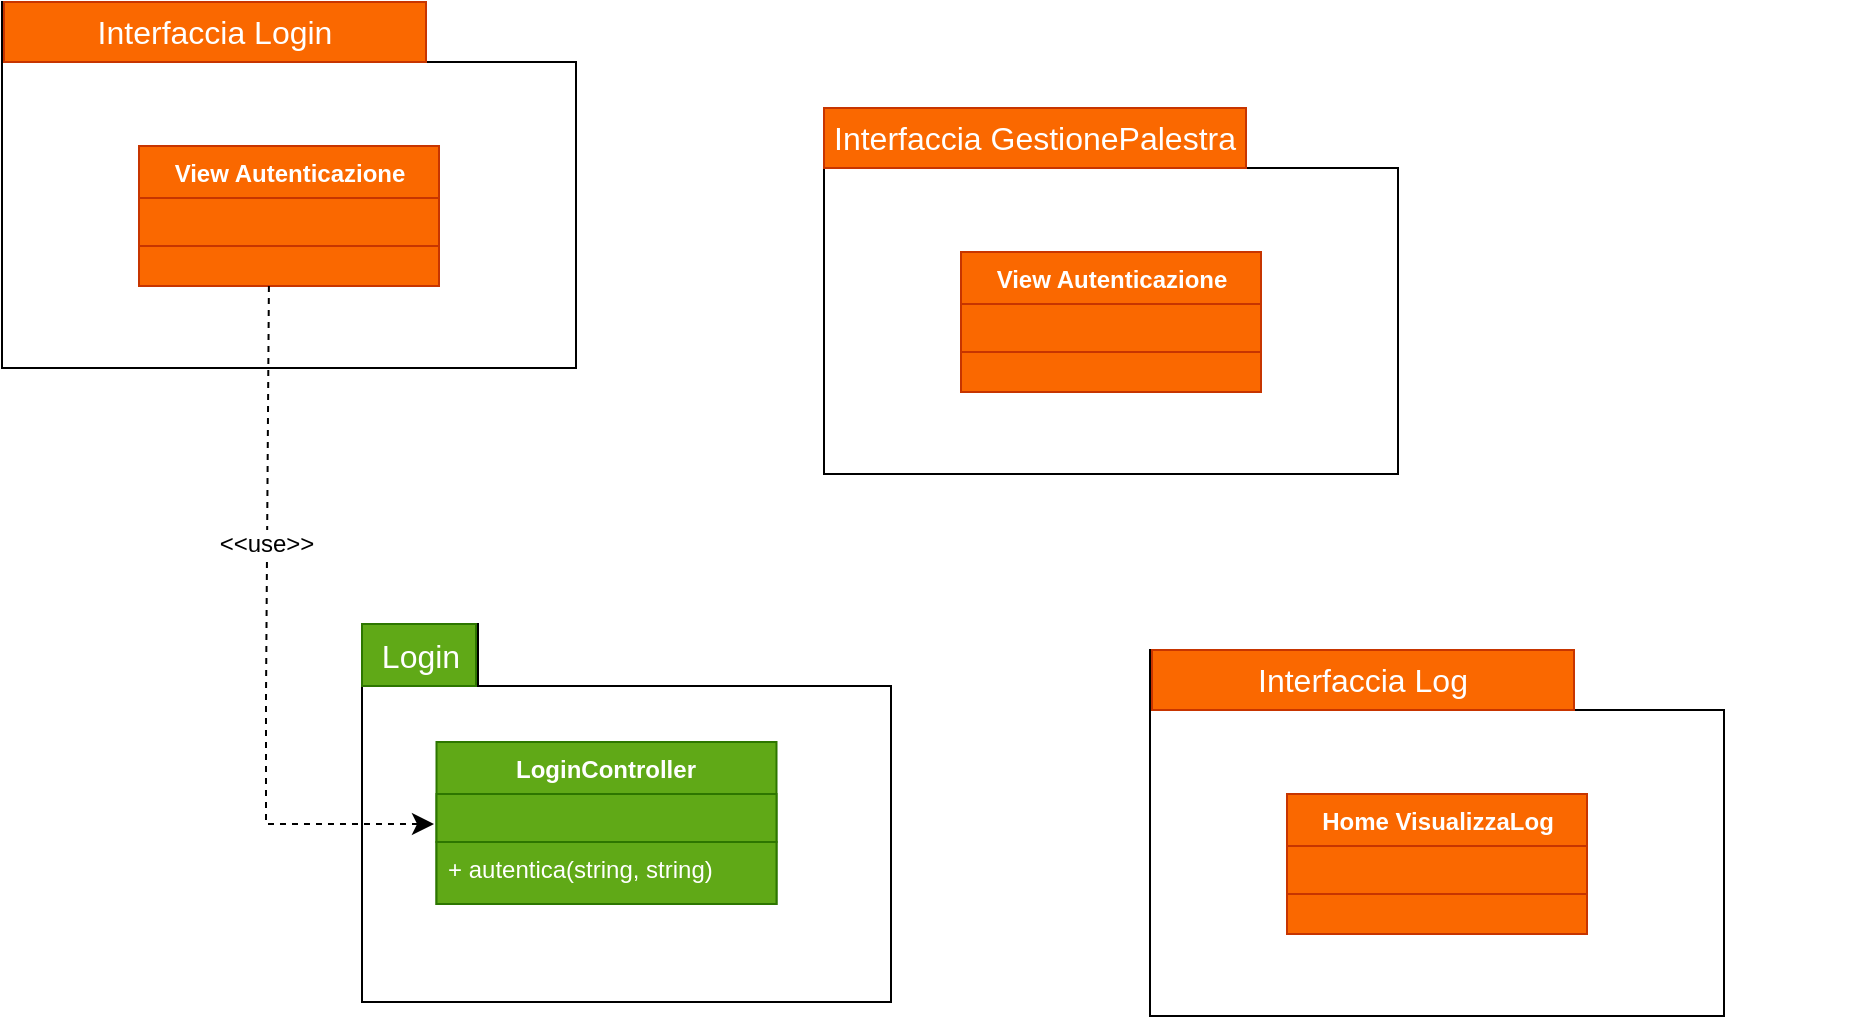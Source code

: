 <mxfile version="24.4.9" type="github">
  <diagram name="Pagina-1" id="86GD8Nnsu1P-jXevO0ux">
    <mxGraphModel dx="1291" dy="1245" grid="0" gridSize="10" guides="1" tooltips="1" connect="1" arrows="1" fold="1" page="0" pageScale="1" pageWidth="827" pageHeight="1169" math="0" shadow="0">
      <root>
        <mxCell id="0" />
        <mxCell id="1" parent="0" />
        <mxCell id="EzHZpt0uHVEZw83XRLIT-1" value="" style="shape=folder;fontStyle=1;spacingTop=10;tabWidth=210;tabHeight=30;tabPosition=left;html=1;whiteSpace=wrap;" vertex="1" parent="1">
          <mxGeometry x="-5" y="-52" width="287" height="183" as="geometry" />
        </mxCell>
        <mxCell id="EzHZpt0uHVEZw83XRLIT-2" value="&lt;font color=&quot;#ffffff&quot;&gt;Interfaccia Login&lt;br&gt;&lt;/font&gt;" style="text;strokeColor=#C73500;fillColor=#fa6800;html=1;align=center;verticalAlign=middle;whiteSpace=wrap;rounded=0;fontSize=16;fontColor=#000000;" vertex="1" parent="1">
          <mxGeometry x="-4" y="-52" width="211" height="30" as="geometry" />
        </mxCell>
        <mxCell id="EzHZpt0uHVEZw83XRLIT-3" style="edgeStyle=none;curved=1;rounded=0;orthogonalLoop=1;jettySize=auto;html=1;exitX=0.5;exitY=0;exitDx=0;exitDy=0;fontSize=12;startSize=8;endSize=8;" edge="1" parent="1">
          <mxGeometry relative="1" as="geometry">
            <mxPoint x="346" y="34" as="sourcePoint" />
            <mxPoint x="346" y="34" as="targetPoint" />
          </mxGeometry>
        </mxCell>
        <mxCell id="EzHZpt0uHVEZw83XRLIT-4" value="" style="shape=folder;fontStyle=1;spacingTop=10;tabWidth=58;tabHeight=31;tabPosition=left;html=1;whiteSpace=wrap;" vertex="1" parent="1">
          <mxGeometry x="175" y="259" width="264.5" height="189" as="geometry" />
        </mxCell>
        <mxCell id="EzHZpt0uHVEZw83XRLIT-5" value="Login" style="text;html=1;align=center;verticalAlign=middle;resizable=0;points=[];autosize=1;fontSize=16;fillColor=#60a917;fontColor=#ffffff;strokeColor=#2D7600;" vertex="1" parent="1">
          <mxGeometry x="175" y="259" width="57" height="31" as="geometry" />
        </mxCell>
        <mxCell id="EzHZpt0uHVEZw83XRLIT-14" value="&lt;font color=&quot;#ffffff&quot;&gt;View Autenticazione&lt;br&gt;&lt;/font&gt;" style="swimlane;fontStyle=1;align=center;verticalAlign=top;childLayout=stackLayout;horizontal=1;startSize=26;horizontalStack=0;resizeParent=1;resizeParentMax=0;resizeLast=0;collapsible=1;marginBottom=0;whiteSpace=wrap;html=1;fillColor=#fa6800;fontColor=#000000;strokeColor=#C73500;" vertex="1" parent="1">
          <mxGeometry x="63.5" y="20" width="150" height="70" as="geometry" />
        </mxCell>
        <mxCell id="EzHZpt0uHVEZw83XRLIT-15" value="" style="text;strokeColor=#C73500;fillColor=#fa6800;align=left;verticalAlign=top;spacingLeft=4;spacingRight=4;overflow=hidden;rotatable=0;points=[[0,0.5],[1,0.5]];portConstraint=eastwest;whiteSpace=wrap;html=1;fontColor=#000000;" vertex="1" parent="EzHZpt0uHVEZw83XRLIT-14">
          <mxGeometry y="26" width="150" height="24" as="geometry" />
        </mxCell>
        <mxCell id="EzHZpt0uHVEZw83XRLIT-16" value="" style="line;strokeWidth=1;fillColor=#fa6800;align=left;verticalAlign=middle;spacingTop=-1;spacingLeft=3;spacingRight=3;rotatable=0;labelPosition=right;points=[];portConstraint=eastwest;strokeColor=#FF8000;fontColor=#000000;" vertex="1" parent="EzHZpt0uHVEZw83XRLIT-14">
          <mxGeometry y="50" width="150" as="geometry" />
        </mxCell>
        <mxCell id="EzHZpt0uHVEZw83XRLIT-17" value="&lt;div&gt;&lt;br&gt;&lt;/div&gt;&lt;div&gt;&lt;br&gt;&lt;/div&gt;" style="text;strokeColor=#C73500;fillColor=#fa6800;align=left;verticalAlign=top;spacingLeft=4;spacingRight=4;overflow=hidden;rotatable=0;points=[[0,0.5],[1,0.5]];portConstraint=eastwest;whiteSpace=wrap;html=1;fontColor=#000000;" vertex="1" parent="EzHZpt0uHVEZw83XRLIT-14">
          <mxGeometry y="50" width="150" height="20" as="geometry" />
        </mxCell>
        <mxCell id="EzHZpt0uHVEZw83XRLIT-18" value="LoginController" style="swimlane;fontStyle=1;align=center;verticalAlign=top;childLayout=stackLayout;horizontal=1;startSize=26;horizontalStack=0;resizeParent=1;resizeParentMax=0;resizeLast=0;collapsible=1;marginBottom=0;whiteSpace=wrap;html=1;fillColor=#60a917;fontColor=#ffffff;strokeColor=#2D7600;" vertex="1" parent="1">
          <mxGeometry x="212.25" y="318" width="170" height="81" as="geometry" />
        </mxCell>
        <mxCell id="EzHZpt0uHVEZw83XRLIT-19" value="" style="text;strokeColor=#2D7600;fillColor=#60a917;align=left;verticalAlign=top;spacingLeft=4;spacingRight=4;overflow=hidden;rotatable=0;points=[[0,0.5],[1,0.5]];portConstraint=eastwest;whiteSpace=wrap;html=1;fontColor=#ffffff;" vertex="1" parent="EzHZpt0uHVEZw83XRLIT-18">
          <mxGeometry y="26" width="170" height="24" as="geometry" />
        </mxCell>
        <mxCell id="EzHZpt0uHVEZw83XRLIT-20" value="" style="line;strokeWidth=1;fillColor=#fa6800;align=left;verticalAlign=middle;spacingTop=-1;spacingLeft=3;spacingRight=3;rotatable=0;labelPosition=right;points=[];portConstraint=eastwest;strokeColor=#FF8000;fontColor=#000000;" vertex="1" parent="EzHZpt0uHVEZw83XRLIT-18">
          <mxGeometry y="50" width="170" as="geometry" />
        </mxCell>
        <mxCell id="EzHZpt0uHVEZw83XRLIT-21" value="+ autentica(string, string)" style="text;strokeColor=#2D7600;fillColor=#60a917;align=left;verticalAlign=top;spacingLeft=4;spacingRight=4;overflow=hidden;rotatable=0;points=[[0,0.5],[1,0.5]];portConstraint=eastwest;whiteSpace=wrap;html=1;fontColor=#ffffff;" vertex="1" parent="EzHZpt0uHVEZw83XRLIT-18">
          <mxGeometry y="50" width="170" height="31" as="geometry" />
        </mxCell>
        <mxCell id="EzHZpt0uHVEZw83XRLIT-24" style="edgeStyle=none;curved=0;rounded=0;orthogonalLoop=1;jettySize=auto;html=1;exitX=0.5;exitY=1;exitDx=0;exitDy=0;fontSize=12;startSize=8;endSize=8;entryX=0;entryY=0.25;entryDx=0;entryDy=0;dashed=1;strokeColor=none;" edge="1" parent="1" target="EzHZpt0uHVEZw83XRLIT-18">
          <mxGeometry relative="1" as="geometry">
            <mxPoint x="22" y="220" as="sourcePoint" />
            <mxPoint x="22" y="539" as="targetPoint" />
            <Array as="points">
              <mxPoint x="22" y="440" />
            </Array>
          </mxGeometry>
        </mxCell>
        <mxCell id="EzHZpt0uHVEZw83XRLIT-25" style="edgeStyle=none;curved=0;rounded=0;orthogonalLoop=1;jettySize=auto;html=1;exitX=0.433;exitY=1;exitDx=0;exitDy=0;fontSize=12;startSize=8;endSize=8;dashed=1;exitPerimeter=0;" edge="1" parent="1" source="EzHZpt0uHVEZw83XRLIT-17">
          <mxGeometry relative="1" as="geometry">
            <mxPoint x="52" y="220" as="sourcePoint" />
            <mxPoint x="211" y="359" as="targetPoint" />
            <Array as="points">
              <mxPoint x="127" y="295" />
              <mxPoint x="127" y="359" />
            </Array>
          </mxGeometry>
        </mxCell>
        <mxCell id="EzHZpt0uHVEZw83XRLIT-26" value="&amp;lt;&amp;lt;use&amp;gt;&amp;gt;" style="edgeLabel;html=1;align=center;verticalAlign=middle;resizable=0;points=[];fontSize=12;" vertex="1" connectable="0" parent="EzHZpt0uHVEZw83XRLIT-25">
          <mxGeometry x="-0.272" y="-1" relative="1" as="geometry">
            <mxPoint as="offset" />
          </mxGeometry>
        </mxCell>
        <mxCell id="EzHZpt0uHVEZw83XRLIT-33" value="" style="shape=folder;fontStyle=1;spacingTop=10;tabWidth=210;tabHeight=30;tabPosition=left;html=1;whiteSpace=wrap;" vertex="1" parent="1">
          <mxGeometry x="406" y="1" width="287" height="183" as="geometry" />
        </mxCell>
        <mxCell id="EzHZpt0uHVEZw83XRLIT-34" value="&lt;font color=&quot;#ffffff&quot;&gt;Interfaccia GestionePalestra&lt;br&gt;&lt;/font&gt;" style="text;strokeColor=#C73500;fillColor=#fa6800;html=1;align=center;verticalAlign=middle;whiteSpace=wrap;rounded=0;fontSize=16;fontColor=#000000;" vertex="1" parent="1">
          <mxGeometry x="406" y="1" width="211" height="30" as="geometry" />
        </mxCell>
        <mxCell id="EzHZpt0uHVEZw83XRLIT-35" style="edgeStyle=none;curved=1;rounded=0;orthogonalLoop=1;jettySize=auto;html=1;exitX=0.5;exitY=0;exitDx=0;exitDy=0;fontSize=12;startSize=8;endSize=8;" edge="1" parent="1">
          <mxGeometry relative="1" as="geometry">
            <mxPoint x="757" y="87" as="sourcePoint" />
            <mxPoint x="757" y="87" as="targetPoint" />
          </mxGeometry>
        </mxCell>
        <mxCell id="EzHZpt0uHVEZw83XRLIT-36" value="&lt;font color=&quot;#ffffff&quot;&gt;View Autenticazione&lt;br&gt;&lt;/font&gt;" style="swimlane;fontStyle=1;align=center;verticalAlign=top;childLayout=stackLayout;horizontal=1;startSize=26;horizontalStack=0;resizeParent=1;resizeParentMax=0;resizeLast=0;collapsible=1;marginBottom=0;whiteSpace=wrap;html=1;fillColor=#fa6800;fontColor=#000000;strokeColor=#C73500;" vertex="1" parent="1">
          <mxGeometry x="474.5" y="73" width="150" height="70" as="geometry" />
        </mxCell>
        <mxCell id="EzHZpt0uHVEZw83XRLIT-37" value="" style="text;strokeColor=#C73500;fillColor=#fa6800;align=left;verticalAlign=top;spacingLeft=4;spacingRight=4;overflow=hidden;rotatable=0;points=[[0,0.5],[1,0.5]];portConstraint=eastwest;whiteSpace=wrap;html=1;fontColor=#000000;" vertex="1" parent="EzHZpt0uHVEZw83XRLIT-36">
          <mxGeometry y="26" width="150" height="24" as="geometry" />
        </mxCell>
        <mxCell id="EzHZpt0uHVEZw83XRLIT-38" value="" style="line;strokeWidth=1;fillColor=#fa6800;align=left;verticalAlign=middle;spacingTop=-1;spacingLeft=3;spacingRight=3;rotatable=0;labelPosition=right;points=[];portConstraint=eastwest;strokeColor=#FF8000;fontColor=#000000;" vertex="1" parent="EzHZpt0uHVEZw83XRLIT-36">
          <mxGeometry y="50" width="150" as="geometry" />
        </mxCell>
        <mxCell id="EzHZpt0uHVEZw83XRLIT-39" value="&lt;div&gt;&lt;br&gt;&lt;/div&gt;&lt;div&gt;&lt;br&gt;&lt;/div&gt;" style="text;strokeColor=#C73500;fillColor=#fa6800;align=left;verticalAlign=top;spacingLeft=4;spacingRight=4;overflow=hidden;rotatable=0;points=[[0,0.5],[1,0.5]];portConstraint=eastwest;whiteSpace=wrap;html=1;fontColor=#000000;" vertex="1" parent="EzHZpt0uHVEZw83XRLIT-36">
          <mxGeometry y="50" width="150" height="20" as="geometry" />
        </mxCell>
        <mxCell id="EzHZpt0uHVEZw83XRLIT-40" value="" style="shape=folder;fontStyle=1;spacingTop=10;tabWidth=210;tabHeight=30;tabPosition=left;html=1;whiteSpace=wrap;" vertex="1" parent="1">
          <mxGeometry x="569" y="272" width="287" height="183" as="geometry" />
        </mxCell>
        <mxCell id="EzHZpt0uHVEZw83XRLIT-41" value="&lt;font color=&quot;#ffffff&quot;&gt;Interfaccia Log&lt;/font&gt;" style="text;strokeColor=#C73500;fillColor=#fa6800;html=1;align=center;verticalAlign=middle;whiteSpace=wrap;rounded=0;fontSize=16;fontColor=#000000;" vertex="1" parent="1">
          <mxGeometry x="570" y="272" width="211" height="30" as="geometry" />
        </mxCell>
        <mxCell id="EzHZpt0uHVEZw83XRLIT-42" style="edgeStyle=none;curved=1;rounded=0;orthogonalLoop=1;jettySize=auto;html=1;exitX=0.5;exitY=0;exitDx=0;exitDy=0;fontSize=12;startSize=8;endSize=8;" edge="1" parent="1">
          <mxGeometry relative="1" as="geometry">
            <mxPoint x="920" y="358" as="sourcePoint" />
            <mxPoint x="920" y="358" as="targetPoint" />
          </mxGeometry>
        </mxCell>
        <mxCell id="EzHZpt0uHVEZw83XRLIT-43" value="&lt;font color=&quot;#ffffff&quot;&gt;Home VisualizzaLog&lt;br&gt;&lt;/font&gt;" style="swimlane;fontStyle=1;align=center;verticalAlign=top;childLayout=stackLayout;horizontal=1;startSize=26;horizontalStack=0;resizeParent=1;resizeParentMax=0;resizeLast=0;collapsible=1;marginBottom=0;whiteSpace=wrap;html=1;fillColor=#fa6800;fontColor=#000000;strokeColor=#C73500;" vertex="1" parent="1">
          <mxGeometry x="637.5" y="344" width="150" height="70" as="geometry" />
        </mxCell>
        <mxCell id="EzHZpt0uHVEZw83XRLIT-44" value="" style="text;strokeColor=#C73500;fillColor=#fa6800;align=left;verticalAlign=top;spacingLeft=4;spacingRight=4;overflow=hidden;rotatable=0;points=[[0,0.5],[1,0.5]];portConstraint=eastwest;whiteSpace=wrap;html=1;fontColor=#000000;" vertex="1" parent="EzHZpt0uHVEZw83XRLIT-43">
          <mxGeometry y="26" width="150" height="24" as="geometry" />
        </mxCell>
        <mxCell id="EzHZpt0uHVEZw83XRLIT-45" value="" style="line;strokeWidth=1;fillColor=#fa6800;align=left;verticalAlign=middle;spacingTop=-1;spacingLeft=3;spacingRight=3;rotatable=0;labelPosition=right;points=[];portConstraint=eastwest;strokeColor=#FF8000;fontColor=#000000;" vertex="1" parent="EzHZpt0uHVEZw83XRLIT-43">
          <mxGeometry y="50" width="150" as="geometry" />
        </mxCell>
        <mxCell id="EzHZpt0uHVEZw83XRLIT-46" value="&lt;div&gt;&lt;br&gt;&lt;/div&gt;&lt;div&gt;&lt;br&gt;&lt;/div&gt;" style="text;strokeColor=#C73500;fillColor=#fa6800;align=left;verticalAlign=top;spacingLeft=4;spacingRight=4;overflow=hidden;rotatable=0;points=[[0,0.5],[1,0.5]];portConstraint=eastwest;whiteSpace=wrap;html=1;fontColor=#000000;" vertex="1" parent="EzHZpt0uHVEZw83XRLIT-43">
          <mxGeometry y="50" width="150" height="20" as="geometry" />
        </mxCell>
      </root>
    </mxGraphModel>
  </diagram>
</mxfile>
